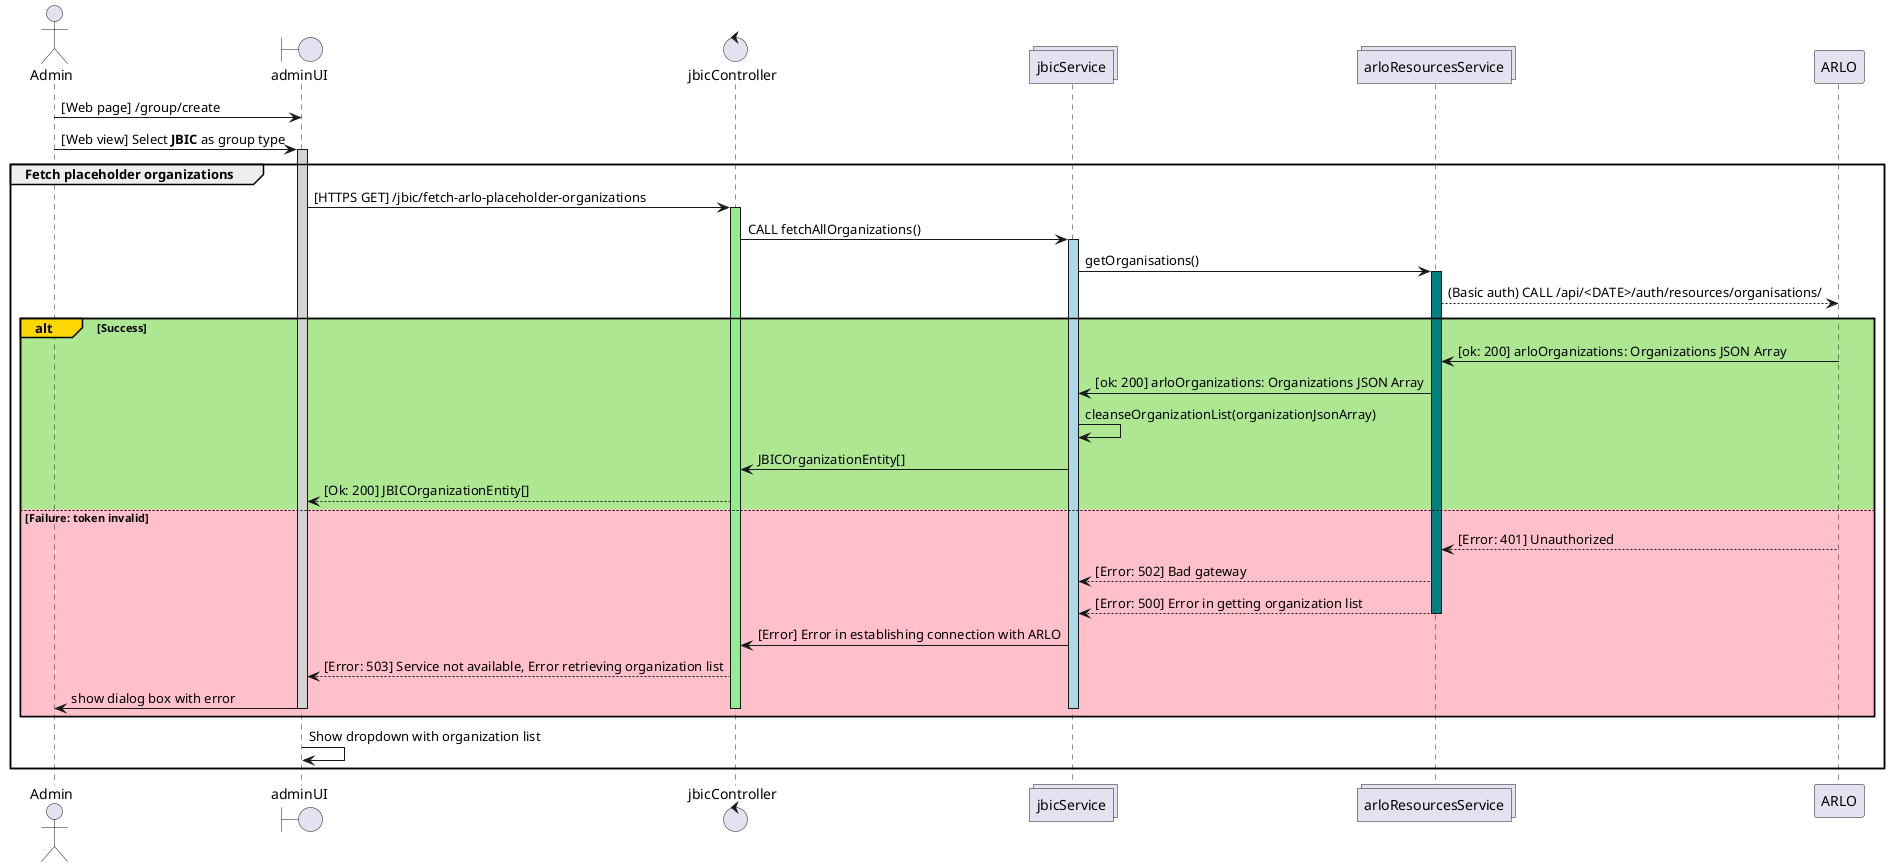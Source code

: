 @startuml
actor       Admin             as admin
boundary    adminUI           as adminUI
control     jbicController    as jbicController
collections jbicService      as jbicService
collections arloResourcesService as arloResourcesService
participant ARLO              as ARLO

admin -> adminUI: [Web page] /group/create
admin -> adminUI: [Web view] Select **JBIC** as group type

group Fetch placeholder organizations
activate adminUI #lightgrey
adminUI -> jbicController: [HTTPS GET] /jbic/fetch-arlo-placeholder-organizations
activate jbicController #lightgreen
jbicController -> jbicService: CALL fetchAllOrganizations()

activate jbicService #lightblue


jbicService -> arloResourcesService: getOrganisations()
activate arloResourcesService #teal
arloResourcesService --> ARLO: (Basic auth) CALL /api/<DATE>/auth/resources/organisations/
alt#Gold #ADE792 Success
ARLO -> arloResourcesService : [ok: 200] arloOrganizations: Organizations JSON Array
arloResourcesService -> jbicService : [ok: 200] arloOrganizations: Organizations JSON Array
jbicService -> jbicService : cleanseOrganizationList(organizationJsonArray)
jbicService -> jbicController : JBICOrganizationEntity[]

jbicController --> adminUI : [Ok: 200] JBICOrganizationEntity[]
else #pink Failure: token invalid
ARLO --> arloResourcesService: [Error: 401] Unauthorized
deactivate ARLO
arloResourcesService --> jbicService: [Error: 502] Bad gateway
arloResourcesService --> jbicService: [Error: 500] Error in getting organization list
deactivate arloResourcesService
jbicService -> jbicController: [Error] Error in establishing connection with ARLO
jbicController --> adminUI : [Error: 503] Service not available, Error retrieving organization list
adminUI -> admin : show dialog box with error

deactivate ARLO
deactivate jbicService
deactivate jbicController
deactivate adminUI
end

adminUI -> adminUI: Show dropdown with organization list
end

@enduml
